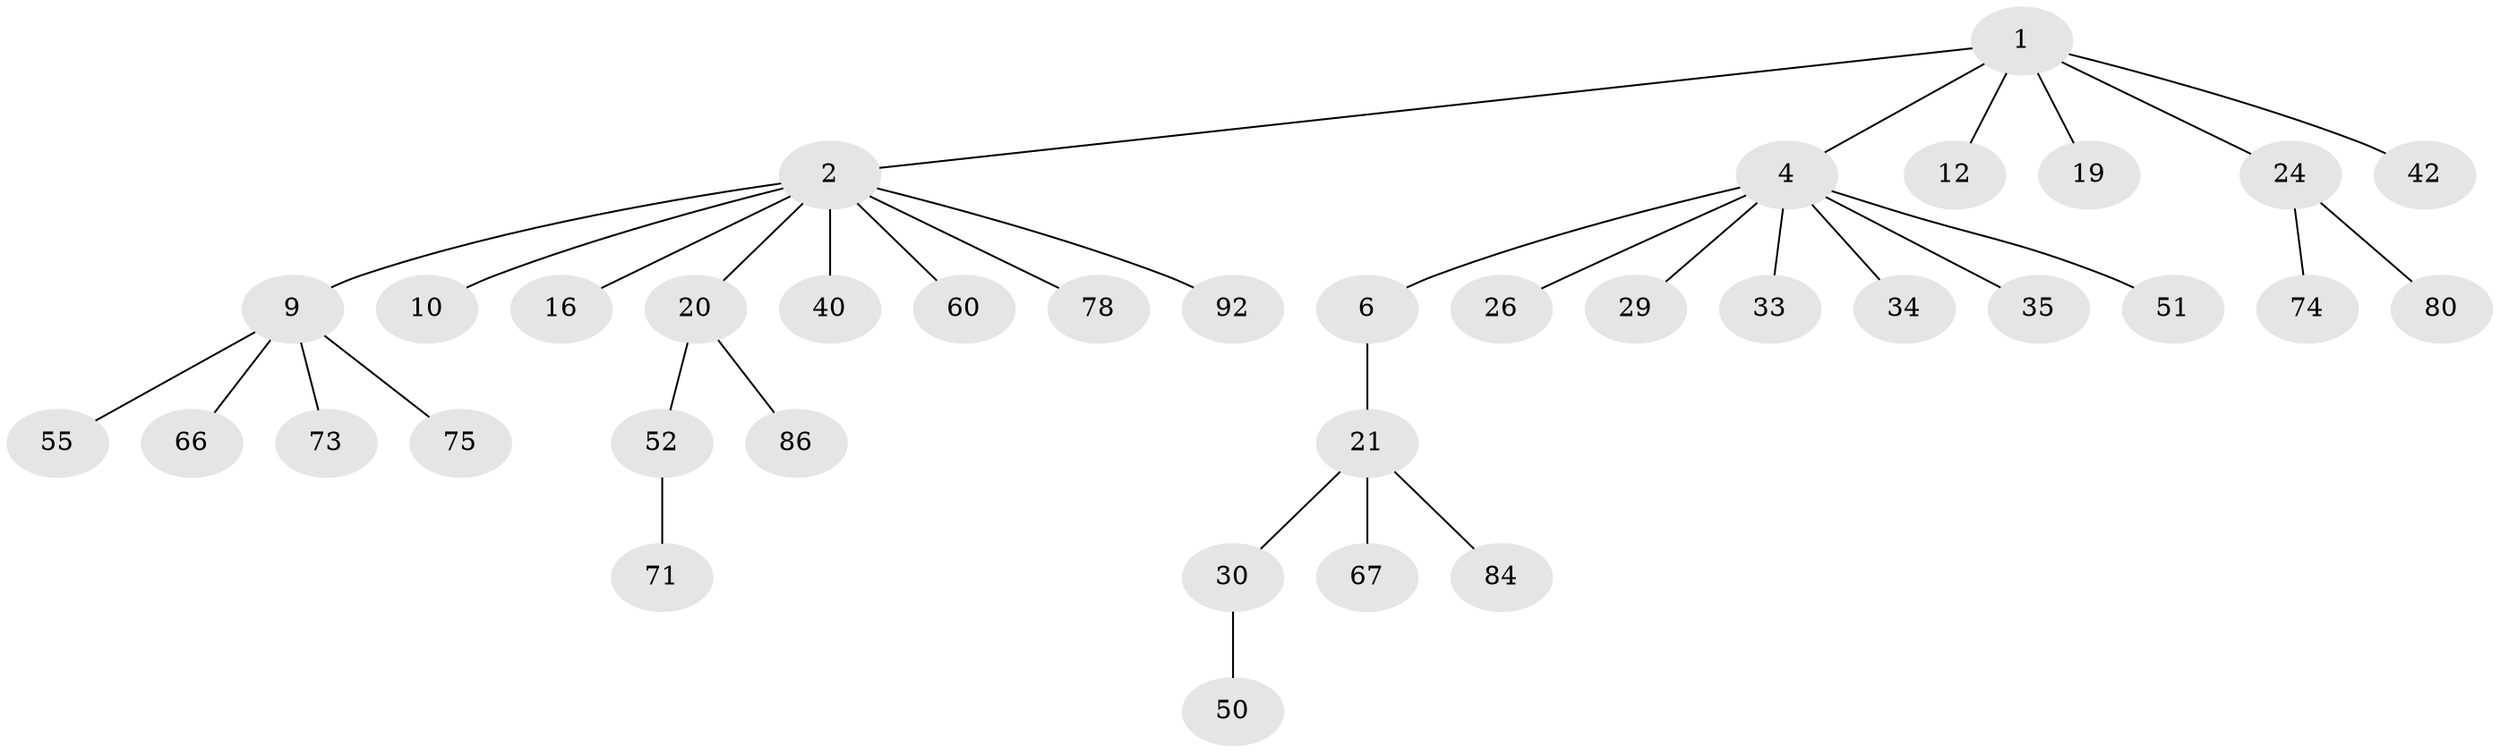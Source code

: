 // original degree distribution, {6: 0.03278688524590164, 10: 0.00819672131147541, 2: 0.3360655737704918, 4: 0.04918032786885246, 1: 0.4672131147540984, 3: 0.08196721311475409, 5: 0.02459016393442623}
// Generated by graph-tools (version 1.1) at 2025/19/03/04/25 18:19:09]
// undirected, 36 vertices, 35 edges
graph export_dot {
graph [start="1"]
  node [color=gray90,style=filled];
  1 [super="+8"];
  2 [super="+18+5+3"];
  4 [super="+7"];
  6 [super="+17+81+13+15+48"];
  9 [super="+27+38+36+22"];
  10 [super="+96"];
  12 [super="+98"];
  16 [super="+97+28+65+45+61"];
  19 [super="+79+46"];
  20 [super="+76+43"];
  21 [super="+23+103"];
  24 [super="+41+58+25"];
  26;
  29 [super="+31+57"];
  30 [super="+106+53"];
  33;
  34;
  35 [super="+112"];
  40 [super="+122"];
  42 [super="+83+68"];
  50;
  51;
  52;
  55 [super="+89"];
  60 [super="+118"];
  66;
  67 [super="+120+77"];
  71;
  73 [super="+110+87+100"];
  74;
  75;
  78 [super="+102"];
  80;
  84 [super="+99"];
  86;
  92;
  1 -- 2;
  1 -- 4;
  1 -- 12;
  1 -- 19;
  1 -- 42;
  1 -- 24;
  2 -- 9;
  2 -- 10;
  2 -- 16;
  2 -- 60;
  2 -- 78;
  2 -- 92;
  2 -- 20;
  2 -- 40;
  4 -- 6;
  4 -- 26;
  4 -- 33;
  4 -- 34;
  4 -- 35;
  4 -- 51;
  4 -- 29;
  6 -- 21;
  9 -- 66;
  9 -- 55;
  9 -- 75;
  9 -- 73;
  20 -- 52;
  20 -- 86;
  21 -- 30;
  21 -- 67;
  21 -- 84;
  24 -- 74;
  24 -- 80;
  30 -- 50;
  52 -- 71;
}
